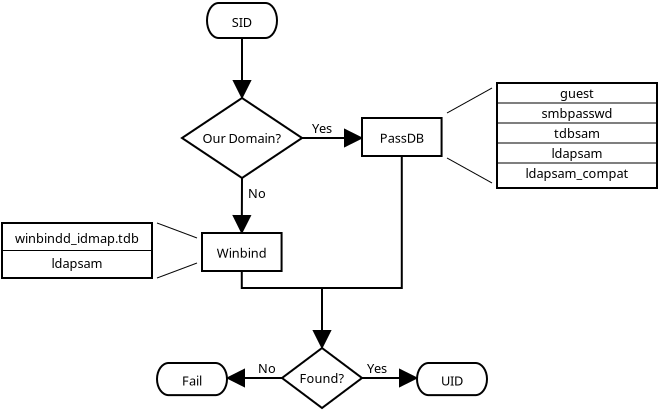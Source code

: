 <?xml version="1.0" encoding="UTF-8"?>
<dia:diagram xmlns:dia="http://www.lysator.liu.se/~alla/dia/">
  <dia:layer name="Background" visible="true">
    <dia:object type="Standard - Line" version="0" id="O0">
      <dia:attribute name="obj_pos">
        <dia:point val="12.5,2.75"/>
      </dia:attribute>
      <dia:attribute name="obj_bb">
        <dia:rectangle val="11.7,2.7;13.3,5.8"/>
      </dia:attribute>
      <dia:attribute name="conn_endpoints">
        <dia:point val="12.5,2.75"/>
        <dia:point val="12.5,5.75"/>
      </dia:attribute>
      <dia:attribute name="numcp">
        <dia:int val="1"/>
      </dia:attribute>
      <dia:attribute name="end_arrow">
        <dia:enum val="3"/>
      </dia:attribute>
      <dia:attribute name="end_arrow_length">
        <dia:real val="0.8"/>
      </dia:attribute>
      <dia:attribute name="end_arrow_width">
        <dia:real val="0.8"/>
      </dia:attribute>
      <dia:connections>
        <dia:connection handle="0" to="O1" connection="14"/>
        <dia:connection handle="1" to="O2" connection="0"/>
      </dia:connections>
    </dia:object>
    <dia:object type="Flowchart - Terminal" version="0" id="O1">
      <dia:attribute name="obj_pos">
        <dia:point val="10.75,1"/>
      </dia:attribute>
      <dia:attribute name="obj_bb">
        <dia:rectangle val="10.7,0.95;14.3,2.8"/>
      </dia:attribute>
      <dia:attribute name="elem_corner">
        <dia:point val="10.75,1"/>
      </dia:attribute>
      <dia:attribute name="elem_width">
        <dia:real val="3.5"/>
      </dia:attribute>
      <dia:attribute name="elem_height">
        <dia:real val="1.75"/>
      </dia:attribute>
      <dia:attribute name="show_background">
        <dia:boolean val="true"/>
      </dia:attribute>
      <dia:attribute name="flip_horizontal">
        <dia:boolean val="false"/>
      </dia:attribute>
      <dia:attribute name="flip_vertical">
        <dia:boolean val="false"/>
      </dia:attribute>
      <dia:attribute name="padding">
        <dia:real val="0.354"/>
      </dia:attribute>
      <dia:attribute name="text">
        <dia:composite type="text">
          <dia:attribute name="string">
            <dia:string>#SID#</dia:string>
          </dia:attribute>
          <dia:attribute name="font">
            <dia:font name="Luxi Sans"/>
          </dia:attribute>
          <dia:attribute name="height">
            <dia:real val="0.8"/>
          </dia:attribute>
          <dia:attribute name="pos">
            <dia:point val="12.5,2.134"/>
          </dia:attribute>
          <dia:attribute name="color">
            <dia:color val="#000000"/>
          </dia:attribute>
          <dia:attribute name="alignment">
            <dia:enum val="1"/>
          </dia:attribute>
        </dia:composite>
      </dia:attribute>
    </dia:object>
    <dia:object type="Standard - Polygon" version="0" id="O2">
      <dia:attribute name="obj_pos">
        <dia:point val="12.5,5.75"/>
      </dia:attribute>
      <dia:attribute name="obj_bb">
        <dia:rectangle val="9.41,5.69;15.59,9.81"/>
      </dia:attribute>
      <dia:attribute name="poly_points">
        <dia:point val="12.5,5.75"/>
        <dia:point val="15.5,7.75"/>
        <dia:point val="12.5,9.75"/>
        <dia:point val="9.5,7.75"/>
      </dia:attribute>
      <dia:attribute name="show_background">
        <dia:boolean val="true"/>
      </dia:attribute>
    </dia:object>
    <dia:object type="Standard - Text" version="0" id="O3">
      <dia:attribute name="obj_pos">
        <dia:point val="12.5,8"/>
      </dia:attribute>
      <dia:attribute name="obj_bb">
        <dia:rectangle val="10.129,7.341;14.871,8.141"/>
      </dia:attribute>
      <dia:attribute name="text">
        <dia:composite type="text">
          <dia:attribute name="string">
            <dia:string>#Our Domain?#</dia:string>
          </dia:attribute>
          <dia:attribute name="font">
            <dia:font name="Luxi Sans"/>
          </dia:attribute>
          <dia:attribute name="height">
            <dia:real val="0.8"/>
          </dia:attribute>
          <dia:attribute name="pos">
            <dia:point val="12.5,8"/>
          </dia:attribute>
          <dia:attribute name="color">
            <dia:color val="#000000"/>
          </dia:attribute>
          <dia:attribute name="alignment">
            <dia:enum val="1"/>
          </dia:attribute>
        </dia:composite>
      </dia:attribute>
    </dia:object>
    <dia:object type="Standard - Line" version="0" id="O4">
      <dia:attribute name="obj_pos">
        <dia:point val="15.5,7.75"/>
      </dia:attribute>
      <dia:attribute name="obj_bb">
        <dia:rectangle val="15.45,6.95;18.55,8.55"/>
      </dia:attribute>
      <dia:attribute name="conn_endpoints">
        <dia:point val="15.5,7.75"/>
        <dia:point val="18.5,7.75"/>
      </dia:attribute>
      <dia:attribute name="numcp">
        <dia:int val="1"/>
      </dia:attribute>
      <dia:attribute name="end_arrow">
        <dia:enum val="3"/>
      </dia:attribute>
      <dia:attribute name="end_arrow_length">
        <dia:real val="0.8"/>
      </dia:attribute>
      <dia:attribute name="end_arrow_width">
        <dia:real val="0.8"/>
      </dia:attribute>
      <dia:connections>
        <dia:connection handle="0" to="O2" connection="2"/>
      </dia:connections>
    </dia:object>
    <dia:object type="Standard - Text" version="0" id="O5">
      <dia:attribute name="obj_pos">
        <dia:point val="16.5,7.5"/>
      </dia:attribute>
      <dia:attribute name="obj_bb">
        <dia:rectangle val="15.809,6.841;17.191,7.641"/>
      </dia:attribute>
      <dia:attribute name="text">
        <dia:composite type="text">
          <dia:attribute name="string">
            <dia:string>#Yes#</dia:string>
          </dia:attribute>
          <dia:attribute name="font">
            <dia:font name="Luxi Sans"/>
          </dia:attribute>
          <dia:attribute name="height">
            <dia:real val="0.8"/>
          </dia:attribute>
          <dia:attribute name="pos">
            <dia:point val="16.5,7.5"/>
          </dia:attribute>
          <dia:attribute name="color">
            <dia:color val="#000000"/>
          </dia:attribute>
          <dia:attribute name="alignment">
            <dia:enum val="1"/>
          </dia:attribute>
        </dia:composite>
      </dia:attribute>
    </dia:object>
    <dia:object type="Standard - Line" version="0" id="O6">
      <dia:attribute name="obj_pos">
        <dia:point val="12.5,9.75"/>
      </dia:attribute>
      <dia:attribute name="obj_bb">
        <dia:rectangle val="11.689,9.7;13.29,12.553"/>
      </dia:attribute>
      <dia:attribute name="conn_endpoints">
        <dia:point val="12.5,9.75"/>
        <dia:point val="12.489,12.5"/>
      </dia:attribute>
      <dia:attribute name="numcp">
        <dia:int val="1"/>
      </dia:attribute>
      <dia:attribute name="end_arrow">
        <dia:enum val="3"/>
      </dia:attribute>
      <dia:attribute name="end_arrow_length">
        <dia:real val="0.8"/>
      </dia:attribute>
      <dia:attribute name="end_arrow_width">
        <dia:real val="0.8"/>
      </dia:attribute>
      <dia:connections>
        <dia:connection handle="0" to="O2" connection="4"/>
        <dia:connection handle="1" to="O31" connection="2"/>
      </dia:connections>
    </dia:object>
    <dia:object type="Standard - Text" version="0" id="O7">
      <dia:attribute name="obj_pos">
        <dia:point val="13.25,10.75"/>
      </dia:attribute>
      <dia:attribute name="obj_bb">
        <dia:rectangle val="12.742,10.091;13.758,10.891"/>
      </dia:attribute>
      <dia:attribute name="text">
        <dia:composite type="text">
          <dia:attribute name="string">
            <dia:string>#No#</dia:string>
          </dia:attribute>
          <dia:attribute name="font">
            <dia:font name="Luxi Sans"/>
          </dia:attribute>
          <dia:attribute name="height">
            <dia:real val="0.8"/>
          </dia:attribute>
          <dia:attribute name="pos">
            <dia:point val="13.25,10.75"/>
          </dia:attribute>
          <dia:attribute name="color">
            <dia:color val="#000000"/>
          </dia:attribute>
          <dia:attribute name="alignment">
            <dia:enum val="1"/>
          </dia:attribute>
        </dia:composite>
      </dia:attribute>
    </dia:object>
    <dia:object type="Standard - Line" version="0" id="O8">
      <dia:attribute name="obj_pos">
        <dia:point val="16.5,15.25"/>
      </dia:attribute>
      <dia:attribute name="obj_bb">
        <dia:rectangle val="15.7,15.2;17.3,18.3"/>
      </dia:attribute>
      <dia:attribute name="conn_endpoints">
        <dia:point val="16.5,15.25"/>
        <dia:point val="16.5,18.25"/>
      </dia:attribute>
      <dia:attribute name="numcp">
        <dia:int val="1"/>
      </dia:attribute>
      <dia:attribute name="end_arrow">
        <dia:enum val="3"/>
      </dia:attribute>
      <dia:attribute name="end_arrow_length">
        <dia:real val="0.8"/>
      </dia:attribute>
      <dia:attribute name="end_arrow_width">
        <dia:real val="0.8"/>
      </dia:attribute>
      <dia:connections>
        <dia:connection handle="1" to="O10" connection="0"/>
      </dia:connections>
    </dia:object>
    <dia:object type="Flowchart - Terminal" version="0" id="O9">
      <dia:attribute name="obj_pos">
        <dia:point val="21.25,19"/>
      </dia:attribute>
      <dia:attribute name="obj_bb">
        <dia:rectangle val="21.2,18.95;24.8,20.657"/>
      </dia:attribute>
      <dia:attribute name="elem_corner">
        <dia:point val="21.25,19"/>
      </dia:attribute>
      <dia:attribute name="elem_width">
        <dia:real val="3.5"/>
      </dia:attribute>
      <dia:attribute name="elem_height">
        <dia:real val="1.607"/>
      </dia:attribute>
      <dia:attribute name="show_background">
        <dia:boolean val="true"/>
      </dia:attribute>
      <dia:attribute name="flip_horizontal">
        <dia:boolean val="false"/>
      </dia:attribute>
      <dia:attribute name="flip_vertical">
        <dia:boolean val="false"/>
      </dia:attribute>
      <dia:attribute name="padding">
        <dia:real val="0.354"/>
      </dia:attribute>
      <dia:attribute name="text">
        <dia:composite type="text">
          <dia:attribute name="string">
            <dia:string>#UID#</dia:string>
          </dia:attribute>
          <dia:attribute name="font">
            <dia:font name="Luxi Sans"/>
          </dia:attribute>
          <dia:attribute name="height">
            <dia:real val="0.8"/>
          </dia:attribute>
          <dia:attribute name="pos">
            <dia:point val="23,20.063"/>
          </dia:attribute>
          <dia:attribute name="color">
            <dia:color val="#000000"/>
          </dia:attribute>
          <dia:attribute name="alignment">
            <dia:enum val="1"/>
          </dia:attribute>
        </dia:composite>
      </dia:attribute>
    </dia:object>
    <dia:group>
      <dia:object type="Standard - Polygon" version="0" id="O10">
        <dia:attribute name="obj_pos">
          <dia:point val="16.5,18.25"/>
        </dia:attribute>
        <dia:attribute name="obj_bb">
          <dia:rectangle val="14.417,18.188;18.583,21.312"/>
        </dia:attribute>
        <dia:attribute name="poly_points">
          <dia:point val="16.5,18.25"/>
          <dia:point val="18.5,19.75"/>
          <dia:point val="16.5,21.25"/>
          <dia:point val="14.5,19.75"/>
        </dia:attribute>
        <dia:attribute name="show_background">
          <dia:boolean val="true"/>
        </dia:attribute>
      </dia:object>
      <dia:object type="Standard - Text" version="0" id="O11">
        <dia:attribute name="obj_pos">
          <dia:point val="16.5,20"/>
        </dia:attribute>
        <dia:attribute name="obj_bb">
          <dia:rectangle val="15.131,19.341;17.869,20.141"/>
        </dia:attribute>
        <dia:attribute name="text">
          <dia:composite type="text">
            <dia:attribute name="string">
              <dia:string>#Found?#</dia:string>
            </dia:attribute>
            <dia:attribute name="font">
              <dia:font name="Luxi Sans"/>
            </dia:attribute>
            <dia:attribute name="height">
              <dia:real val="0.8"/>
            </dia:attribute>
            <dia:attribute name="pos">
              <dia:point val="16.5,20"/>
            </dia:attribute>
            <dia:attribute name="color">
              <dia:color val="#000000"/>
            </dia:attribute>
            <dia:attribute name="alignment">
              <dia:enum val="1"/>
            </dia:attribute>
          </dia:composite>
        </dia:attribute>
      </dia:object>
    </dia:group>
    <dia:object type="Standard - Text" version="0" id="O12">
      <dia:attribute name="obj_pos">
        <dia:point val="19.25,19.5"/>
      </dia:attribute>
      <dia:attribute name="obj_bb">
        <dia:rectangle val="18.559,18.841;19.941,19.641"/>
      </dia:attribute>
      <dia:attribute name="text">
        <dia:composite type="text">
          <dia:attribute name="string">
            <dia:string>#Yes#</dia:string>
          </dia:attribute>
          <dia:attribute name="font">
            <dia:font name="Luxi Sans"/>
          </dia:attribute>
          <dia:attribute name="height">
            <dia:real val="0.8"/>
          </dia:attribute>
          <dia:attribute name="pos">
            <dia:point val="19.25,19.5"/>
          </dia:attribute>
          <dia:attribute name="color">
            <dia:color val="#000000"/>
          </dia:attribute>
          <dia:attribute name="alignment">
            <dia:enum val="1"/>
          </dia:attribute>
        </dia:composite>
      </dia:attribute>
    </dia:object>
    <dia:object type="Standard - Text" version="0" id="O13">
      <dia:attribute name="obj_pos">
        <dia:point val="13.75,19.5"/>
      </dia:attribute>
      <dia:attribute name="obj_bb">
        <dia:rectangle val="13.242,18.841;14.258,19.641"/>
      </dia:attribute>
      <dia:attribute name="text">
        <dia:composite type="text">
          <dia:attribute name="string">
            <dia:string>#No#</dia:string>
          </dia:attribute>
          <dia:attribute name="font">
            <dia:font name="Luxi Sans"/>
          </dia:attribute>
          <dia:attribute name="height">
            <dia:real val="0.8"/>
          </dia:attribute>
          <dia:attribute name="pos">
            <dia:point val="13.75,19.5"/>
          </dia:attribute>
          <dia:attribute name="color">
            <dia:color val="#000000"/>
          </dia:attribute>
          <dia:attribute name="alignment">
            <dia:enum val="1"/>
          </dia:attribute>
        </dia:composite>
      </dia:attribute>
    </dia:object>
    <dia:object type="Standard - Line" version="0" id="O14">
      <dia:attribute name="obj_pos">
        <dia:point val="18.5,19.75"/>
      </dia:attribute>
      <dia:attribute name="obj_bb">
        <dia:rectangle val="18.45,18.95;21.3,20.55"/>
      </dia:attribute>
      <dia:attribute name="conn_endpoints">
        <dia:point val="18.5,19.75"/>
        <dia:point val="21.25,19.75"/>
      </dia:attribute>
      <dia:attribute name="numcp">
        <dia:int val="1"/>
      </dia:attribute>
      <dia:attribute name="end_arrow">
        <dia:enum val="3"/>
      </dia:attribute>
      <dia:attribute name="end_arrow_length">
        <dia:real val="0.8"/>
      </dia:attribute>
      <dia:attribute name="end_arrow_width">
        <dia:real val="0.8"/>
      </dia:attribute>
    </dia:object>
    <dia:object type="Standard - Line" version="0" id="O15">
      <dia:attribute name="obj_pos">
        <dia:point val="14.5,19.75"/>
      </dia:attribute>
      <dia:attribute name="obj_bb">
        <dia:rectangle val="11.7,18.95;14.55,20.55"/>
      </dia:attribute>
      <dia:attribute name="conn_endpoints">
        <dia:point val="14.5,19.75"/>
        <dia:point val="11.75,19.75"/>
      </dia:attribute>
      <dia:attribute name="numcp">
        <dia:int val="1"/>
      </dia:attribute>
      <dia:attribute name="end_arrow">
        <dia:enum val="3"/>
      </dia:attribute>
      <dia:attribute name="end_arrow_length">
        <dia:real val="0.8"/>
      </dia:attribute>
      <dia:attribute name="end_arrow_width">
        <dia:real val="0.8"/>
      </dia:attribute>
      <dia:connections>
        <dia:connection handle="0" to="O10" connection="6"/>
      </dia:connections>
    </dia:object>
    <dia:object type="Flowchart - Terminal" version="0" id="O16">
      <dia:attribute name="obj_pos">
        <dia:point val="8.25,19"/>
      </dia:attribute>
      <dia:attribute name="obj_bb">
        <dia:rectangle val="8.2,18.95;11.8,20.657"/>
      </dia:attribute>
      <dia:attribute name="elem_corner">
        <dia:point val="8.25,19"/>
      </dia:attribute>
      <dia:attribute name="elem_width">
        <dia:real val="3.5"/>
      </dia:attribute>
      <dia:attribute name="elem_height">
        <dia:real val="1.607"/>
      </dia:attribute>
      <dia:attribute name="show_background">
        <dia:boolean val="true"/>
      </dia:attribute>
      <dia:attribute name="flip_horizontal">
        <dia:boolean val="false"/>
      </dia:attribute>
      <dia:attribute name="flip_vertical">
        <dia:boolean val="false"/>
      </dia:attribute>
      <dia:attribute name="padding">
        <dia:real val="0.354"/>
      </dia:attribute>
      <dia:attribute name="text">
        <dia:composite type="text">
          <dia:attribute name="string">
            <dia:string>#Fail#</dia:string>
          </dia:attribute>
          <dia:attribute name="font">
            <dia:font name="Luxi Sans"/>
          </dia:attribute>
          <dia:attribute name="height">
            <dia:real val="0.8"/>
          </dia:attribute>
          <dia:attribute name="pos">
            <dia:point val="10,20.063"/>
          </dia:attribute>
          <dia:attribute name="color">
            <dia:color val="#000000"/>
          </dia:attribute>
          <dia:attribute name="alignment">
            <dia:enum val="1"/>
          </dia:attribute>
        </dia:composite>
      </dia:attribute>
    </dia:object>
    <dia:group>
      <dia:object type="Flowchart - Box" version="0" id="O17">
        <dia:attribute name="obj_pos">
          <dia:point val="18.5,6.75"/>
        </dia:attribute>
        <dia:attribute name="obj_bb">
          <dia:rectangle val="18.45,6.7;22.529,8.7"/>
        </dia:attribute>
        <dia:attribute name="elem_corner">
          <dia:point val="18.5,6.75"/>
        </dia:attribute>
        <dia:attribute name="elem_width">
          <dia:real val="3.979"/>
        </dia:attribute>
        <dia:attribute name="elem_height">
          <dia:real val="1.9"/>
        </dia:attribute>
        <dia:attribute name="show_background">
          <dia:boolean val="true"/>
        </dia:attribute>
        <dia:attribute name="padding">
          <dia:real val="0.5"/>
        </dia:attribute>
        <dia:attribute name="text">
          <dia:composite type="text">
            <dia:attribute name="string">
              <dia:string>#PassDB#</dia:string>
            </dia:attribute>
            <dia:attribute name="font">
              <dia:font name="Luxi Sans"/>
            </dia:attribute>
            <dia:attribute name="height">
              <dia:real val="0.8"/>
            </dia:attribute>
            <dia:attribute name="pos">
              <dia:point val="20.489,7.959"/>
            </dia:attribute>
            <dia:attribute name="color">
              <dia:color val="#000000"/>
            </dia:attribute>
            <dia:attribute name="alignment">
              <dia:enum val="1"/>
            </dia:attribute>
          </dia:composite>
        </dia:attribute>
      </dia:object>
      <dia:object type="Standard - Line" version="0" id="O18">
        <dia:attribute name="obj_pos">
          <dia:point val="22.75,6.5"/>
        </dia:attribute>
        <dia:attribute name="obj_bb">
          <dia:rectangle val="22.716,5.216;25.034,6.534"/>
        </dia:attribute>
        <dia:attribute name="conn_endpoints">
          <dia:point val="22.75,6.5"/>
          <dia:point val="25,5.25"/>
        </dia:attribute>
        <dia:attribute name="numcp">
          <dia:int val="1"/>
        </dia:attribute>
        <dia:attribute name="line_width">
          <dia:real val="0.05"/>
        </dia:attribute>
      </dia:object>
      <dia:object type="Standard - Line" version="0" id="O19">
        <dia:attribute name="obj_pos">
          <dia:point val="22.75,8.75"/>
        </dia:attribute>
        <dia:attribute name="obj_bb">
          <dia:rectangle val="22.716,8.716;25.034,10.034"/>
        </dia:attribute>
        <dia:attribute name="conn_endpoints">
          <dia:point val="22.75,8.75"/>
          <dia:point val="25,10"/>
        </dia:attribute>
        <dia:attribute name="numcp">
          <dia:int val="1"/>
        </dia:attribute>
        <dia:attribute name="line_width">
          <dia:real val="0.05"/>
        </dia:attribute>
      </dia:object>
      <dia:group>
        <dia:object type="Standard - Box" version="0" id="O20">
          <dia:attribute name="obj_pos">
            <dia:point val="25.25,5"/>
          </dia:attribute>
          <dia:attribute name="obj_bb">
            <dia:rectangle val="25.2,4.95;33.3,10.3"/>
          </dia:attribute>
          <dia:attribute name="elem_corner">
            <dia:point val="25.25,5"/>
          </dia:attribute>
          <dia:attribute name="elem_width">
            <dia:real val="8"/>
          </dia:attribute>
          <dia:attribute name="elem_height">
            <dia:real val="5.25"/>
          </dia:attribute>
          <dia:attribute name="show_background">
            <dia:boolean val="true"/>
          </dia:attribute>
        </dia:object>
        <dia:object type="Standard - Text" version="0" id="O21">
          <dia:attribute name="obj_pos">
            <dia:point val="29.25,5.75"/>
          </dia:attribute>
          <dia:attribute name="obj_bb">
            <dia:rectangle val="28.262,5.091;30.238,5.891"/>
          </dia:attribute>
          <dia:attribute name="text">
            <dia:composite type="text">
              <dia:attribute name="string">
                <dia:string>#guest#</dia:string>
              </dia:attribute>
              <dia:attribute name="font">
                <dia:font name="Luxi Sans"/>
              </dia:attribute>
              <dia:attribute name="height">
                <dia:real val="0.8"/>
              </dia:attribute>
              <dia:attribute name="pos">
                <dia:point val="29.25,5.75"/>
              </dia:attribute>
              <dia:attribute name="color">
                <dia:color val="#000000"/>
              </dia:attribute>
              <dia:attribute name="alignment">
                <dia:enum val="1"/>
              </dia:attribute>
            </dia:composite>
          </dia:attribute>
        </dia:object>
        <dia:object type="Standard - Text" version="0" id="O22">
          <dia:attribute name="obj_pos">
            <dia:point val="29.25,6.75"/>
          </dia:attribute>
          <dia:attribute name="obj_bb">
            <dia:rectangle val="27.147,6.091;31.353,6.891"/>
          </dia:attribute>
          <dia:attribute name="text">
            <dia:composite type="text">
              <dia:attribute name="string">
                <dia:string>#smbpasswd#</dia:string>
              </dia:attribute>
              <dia:attribute name="font">
                <dia:font name="Luxi Sans"/>
              </dia:attribute>
              <dia:attribute name="height">
                <dia:real val="0.8"/>
              </dia:attribute>
              <dia:attribute name="pos">
                <dia:point val="29.25,6.75"/>
              </dia:attribute>
              <dia:attribute name="color">
                <dia:color val="#000000"/>
              </dia:attribute>
              <dia:attribute name="alignment">
                <dia:enum val="1"/>
              </dia:attribute>
            </dia:composite>
          </dia:attribute>
        </dia:object>
        <dia:object type="Standard - Text" version="0" id="O23">
          <dia:attribute name="obj_pos">
            <dia:point val="29.25,7.75"/>
          </dia:attribute>
          <dia:attribute name="obj_bb">
            <dia:rectangle val="27.938,7.091;30.562,7.891"/>
          </dia:attribute>
          <dia:attribute name="text">
            <dia:composite type="text">
              <dia:attribute name="string">
                <dia:string>#tdbsam#</dia:string>
              </dia:attribute>
              <dia:attribute name="font">
                <dia:font name="Luxi Sans"/>
              </dia:attribute>
              <dia:attribute name="height">
                <dia:real val="0.8"/>
              </dia:attribute>
              <dia:attribute name="pos">
                <dia:point val="29.25,7.75"/>
              </dia:attribute>
              <dia:attribute name="color">
                <dia:color val="#000000"/>
              </dia:attribute>
              <dia:attribute name="alignment">
                <dia:enum val="1"/>
              </dia:attribute>
            </dia:composite>
          </dia:attribute>
        </dia:object>
        <dia:object type="Standard - Text" version="0" id="O24">
          <dia:attribute name="obj_pos">
            <dia:point val="29.25,8.75"/>
          </dia:attribute>
          <dia:attribute name="obj_bb">
            <dia:rectangle val="27.74,8.091;30.76,8.891"/>
          </dia:attribute>
          <dia:attribute name="text">
            <dia:composite type="text">
              <dia:attribute name="string">
                <dia:string>#ldapsam#</dia:string>
              </dia:attribute>
              <dia:attribute name="font">
                <dia:font name="Luxi Sans"/>
              </dia:attribute>
              <dia:attribute name="height">
                <dia:real val="0.8"/>
              </dia:attribute>
              <dia:attribute name="pos">
                <dia:point val="29.25,8.75"/>
              </dia:attribute>
              <dia:attribute name="color">
                <dia:color val="#000000"/>
              </dia:attribute>
              <dia:attribute name="alignment">
                <dia:enum val="1"/>
              </dia:attribute>
            </dia:composite>
          </dia:attribute>
        </dia:object>
        <dia:object type="Standard - Text" version="0" id="O25">
          <dia:attribute name="obj_pos">
            <dia:point val="29.25,9.75"/>
          </dia:attribute>
          <dia:attribute name="obj_bb">
            <dia:rectangle val="26.202,9.091;32.298,9.891"/>
          </dia:attribute>
          <dia:attribute name="text">
            <dia:composite type="text">
              <dia:attribute name="string">
                <dia:string>#ldapsam_compat#</dia:string>
              </dia:attribute>
              <dia:attribute name="font">
                <dia:font name="Luxi Sans"/>
              </dia:attribute>
              <dia:attribute name="height">
                <dia:real val="0.8"/>
              </dia:attribute>
              <dia:attribute name="pos">
                <dia:point val="29.25,9.75"/>
              </dia:attribute>
              <dia:attribute name="color">
                <dia:color val="#000000"/>
              </dia:attribute>
              <dia:attribute name="alignment">
                <dia:enum val="1"/>
              </dia:attribute>
            </dia:composite>
          </dia:attribute>
        </dia:object>
        <dia:object type="Standard - Line" version="0" id="O26">
          <dia:attribute name="obj_pos">
            <dia:point val="25.25,6"/>
          </dia:attribute>
          <dia:attribute name="obj_bb">
            <dia:rectangle val="25.225,5.975;33.275,6.025"/>
          </dia:attribute>
          <dia:attribute name="conn_endpoints">
            <dia:point val="25.25,6"/>
            <dia:point val="33.25,6"/>
          </dia:attribute>
          <dia:attribute name="numcp">
            <dia:int val="1"/>
          </dia:attribute>
          <dia:attribute name="line_width">
            <dia:real val="0.05"/>
          </dia:attribute>
        </dia:object>
        <dia:object type="Standard - Line" version="0" id="O27">
          <dia:attribute name="obj_pos">
            <dia:point val="25.25,7"/>
          </dia:attribute>
          <dia:attribute name="obj_bb">
            <dia:rectangle val="25.225,6.975;33.275,7.025"/>
          </dia:attribute>
          <dia:attribute name="conn_endpoints">
            <dia:point val="25.25,7"/>
            <dia:point val="33.25,7"/>
          </dia:attribute>
          <dia:attribute name="numcp">
            <dia:int val="1"/>
          </dia:attribute>
          <dia:attribute name="line_width">
            <dia:real val="0.05"/>
          </dia:attribute>
        </dia:object>
        <dia:object type="Standard - Line" version="0" id="O28">
          <dia:attribute name="obj_pos">
            <dia:point val="25.25,8"/>
          </dia:attribute>
          <dia:attribute name="obj_bb">
            <dia:rectangle val="25.225,7.975;33.275,8.025"/>
          </dia:attribute>
          <dia:attribute name="conn_endpoints">
            <dia:point val="25.25,8"/>
            <dia:point val="33.25,8"/>
          </dia:attribute>
          <dia:attribute name="numcp">
            <dia:int val="1"/>
          </dia:attribute>
          <dia:attribute name="line_width">
            <dia:real val="0.05"/>
          </dia:attribute>
        </dia:object>
        <dia:object type="Standard - Line" version="0" id="O29">
          <dia:attribute name="obj_pos">
            <dia:point val="25.25,9"/>
          </dia:attribute>
          <dia:attribute name="obj_bb">
            <dia:rectangle val="25.225,8.975;33.275,9.025"/>
          </dia:attribute>
          <dia:attribute name="conn_endpoints">
            <dia:point val="25.25,9"/>
            <dia:point val="33.25,9"/>
          </dia:attribute>
          <dia:attribute name="numcp">
            <dia:int val="1"/>
          </dia:attribute>
          <dia:attribute name="line_width">
            <dia:real val="0.05"/>
          </dia:attribute>
        </dia:object>
        <dia:object type="Standard - Text" version="0" id="O30">
          <dia:attribute name="obj_pos">
            <dia:point val="29.25,5.5"/>
          </dia:attribute>
          <dia:attribute name="obj_bb">
            <dia:rectangle val="29.25,4.841;29.25,5.641"/>
          </dia:attribute>
          <dia:attribute name="text">
            <dia:composite type="text">
              <dia:attribute name="string">
                <dia:string>##</dia:string>
              </dia:attribute>
              <dia:attribute name="font">
                <dia:font name="Luxi Sans"/>
              </dia:attribute>
              <dia:attribute name="height">
                <dia:real val="0.8"/>
              </dia:attribute>
              <dia:attribute name="pos">
                <dia:point val="29.25,5.5"/>
              </dia:attribute>
              <dia:attribute name="color">
                <dia:color val="#000000"/>
              </dia:attribute>
              <dia:attribute name="alignment">
                <dia:enum val="1"/>
              </dia:attribute>
            </dia:composite>
          </dia:attribute>
        </dia:object>
      </dia:group>
    </dia:group>
    <dia:object type="Flowchart - Box" version="0" id="O31">
      <dia:attribute name="obj_pos">
        <dia:point val="10.5,12.5"/>
      </dia:attribute>
      <dia:attribute name="obj_bb">
        <dia:rectangle val="10.45,12.45;14.529,14.45"/>
      </dia:attribute>
      <dia:attribute name="elem_corner">
        <dia:point val="10.5,12.5"/>
      </dia:attribute>
      <dia:attribute name="elem_width">
        <dia:real val="3.979"/>
      </dia:attribute>
      <dia:attribute name="elem_height">
        <dia:real val="1.9"/>
      </dia:attribute>
      <dia:attribute name="show_background">
        <dia:boolean val="true"/>
      </dia:attribute>
      <dia:attribute name="padding">
        <dia:real val="0.5"/>
      </dia:attribute>
      <dia:attribute name="text">
        <dia:composite type="text">
          <dia:attribute name="string">
            <dia:string>#Winbind#</dia:string>
          </dia:attribute>
          <dia:attribute name="font">
            <dia:font name="Luxi Sans"/>
          </dia:attribute>
          <dia:attribute name="height">
            <dia:real val="0.8"/>
          </dia:attribute>
          <dia:attribute name="pos">
            <dia:point val="12.489,13.709"/>
          </dia:attribute>
          <dia:attribute name="color">
            <dia:color val="#000000"/>
          </dia:attribute>
          <dia:attribute name="alignment">
            <dia:enum val="1"/>
          </dia:attribute>
        </dia:composite>
      </dia:attribute>
    </dia:object>
    <dia:object type="Standard - Box" version="0" id="O32">
      <dia:attribute name="obj_pos">
        <dia:point val="0.5,12"/>
      </dia:attribute>
      <dia:attribute name="obj_bb">
        <dia:rectangle val="0.45,11.95;8.05,14.8"/>
      </dia:attribute>
      <dia:attribute name="elem_corner">
        <dia:point val="0.5,12"/>
      </dia:attribute>
      <dia:attribute name="elem_width">
        <dia:real val="7.5"/>
      </dia:attribute>
      <dia:attribute name="elem_height">
        <dia:real val="2.75"/>
      </dia:attribute>
      <dia:attribute name="show_background">
        <dia:boolean val="true"/>
      </dia:attribute>
    </dia:object>
    <dia:object type="Standard - Text" version="0" id="O33">
      <dia:attribute name="obj_pos">
        <dia:point val="4.25,13"/>
      </dia:attribute>
      <dia:attribute name="obj_bb">
        <dia:rectangle val="0.68,12.341;7.82,13.141"/>
      </dia:attribute>
      <dia:attribute name="text">
        <dia:composite type="text">
          <dia:attribute name="string">
            <dia:string>#winbindd_idmap.tdb#</dia:string>
          </dia:attribute>
          <dia:attribute name="font">
            <dia:font name="Luxi Sans"/>
          </dia:attribute>
          <dia:attribute name="height">
            <dia:real val="0.8"/>
          </dia:attribute>
          <dia:attribute name="pos">
            <dia:point val="4.25,13"/>
          </dia:attribute>
          <dia:attribute name="color">
            <dia:color val="#000000"/>
          </dia:attribute>
          <dia:attribute name="alignment">
            <dia:enum val="1"/>
          </dia:attribute>
        </dia:composite>
      </dia:attribute>
    </dia:object>
    <dia:object type="Standard - Text" version="0" id="O34">
      <dia:attribute name="obj_pos">
        <dia:point val="4.25,14.25"/>
      </dia:attribute>
      <dia:attribute name="obj_bb">
        <dia:rectangle val="2.74,13.591;5.76,14.391"/>
      </dia:attribute>
      <dia:attribute name="text">
        <dia:composite type="text">
          <dia:attribute name="string">
            <dia:string>#ldapsam#</dia:string>
          </dia:attribute>
          <dia:attribute name="font">
            <dia:font name="Luxi Sans"/>
          </dia:attribute>
          <dia:attribute name="height">
            <dia:real val="0.8"/>
          </dia:attribute>
          <dia:attribute name="pos">
            <dia:point val="4.25,14.25"/>
          </dia:attribute>
          <dia:attribute name="color">
            <dia:color val="#000000"/>
          </dia:attribute>
          <dia:attribute name="alignment">
            <dia:enum val="1"/>
          </dia:attribute>
        </dia:composite>
      </dia:attribute>
    </dia:object>
    <dia:object type="Standard - Line" version="0" id="O35">
      <dia:attribute name="obj_pos">
        <dia:point val="8,13.375"/>
      </dia:attribute>
      <dia:attribute name="obj_bb">
        <dia:rectangle val="0.475,13.35;8.025,13.4"/>
      </dia:attribute>
      <dia:attribute name="conn_endpoints">
        <dia:point val="8,13.375"/>
        <dia:point val="0.5,13.375"/>
      </dia:attribute>
      <dia:attribute name="numcp">
        <dia:int val="1"/>
      </dia:attribute>
      <dia:attribute name="line_width">
        <dia:real val="0.05"/>
      </dia:attribute>
      <dia:connections>
        <dia:connection handle="0" to="O32" connection="4"/>
        <dia:connection handle="1" to="O32" connection="3"/>
      </dia:connections>
    </dia:object>
    <dia:object type="Standard - Line" version="0" id="O36">
      <dia:attribute name="obj_pos">
        <dia:point val="8.25,12"/>
      </dia:attribute>
      <dia:attribute name="obj_bb">
        <dia:rectangle val="8.218,11.968;10.282,12.782"/>
      </dia:attribute>
      <dia:attribute name="conn_endpoints">
        <dia:point val="8.25,12"/>
        <dia:point val="10.25,12.75"/>
      </dia:attribute>
      <dia:attribute name="numcp">
        <dia:int val="1"/>
      </dia:attribute>
      <dia:attribute name="line_width">
        <dia:real val="0.05"/>
      </dia:attribute>
    </dia:object>
    <dia:object type="Standard - Line" version="0" id="O37">
      <dia:attribute name="obj_pos">
        <dia:point val="8.25,14.75"/>
      </dia:attribute>
      <dia:attribute name="obj_bb">
        <dia:rectangle val="8.218,13.968;10.282,14.782"/>
      </dia:attribute>
      <dia:attribute name="conn_endpoints">
        <dia:point val="8.25,14.75"/>
        <dia:point val="10.25,14"/>
      </dia:attribute>
      <dia:attribute name="numcp">
        <dia:int val="1"/>
      </dia:attribute>
      <dia:attribute name="line_width">
        <dia:real val="0.05"/>
      </dia:attribute>
    </dia:object>
    <dia:object type="Standard - ZigZagLine" version="0" id="O38">
      <dia:attribute name="obj_pos">
        <dia:point val="12.489,14.4"/>
      </dia:attribute>
      <dia:attribute name="obj_bb">
        <dia:rectangle val="12.439,8.6;20.539,15.3"/>
      </dia:attribute>
      <dia:attribute name="orth_points">
        <dia:point val="12.489,14.4"/>
        <dia:point val="12.489,15.25"/>
        <dia:point val="20.489,15.25"/>
        <dia:point val="20.489,8.65"/>
      </dia:attribute>
      <dia:attribute name="orth_orient">
        <dia:enum val="1"/>
        <dia:enum val="0"/>
        <dia:enum val="1"/>
      </dia:attribute>
      <dia:connections>
        <dia:connection handle="0" to="O31" connection="13"/>
        <dia:connection handle="1" to="O17" connection="13"/>
      </dia:connections>
    </dia:object>
  </dia:layer>
</dia:diagram>
